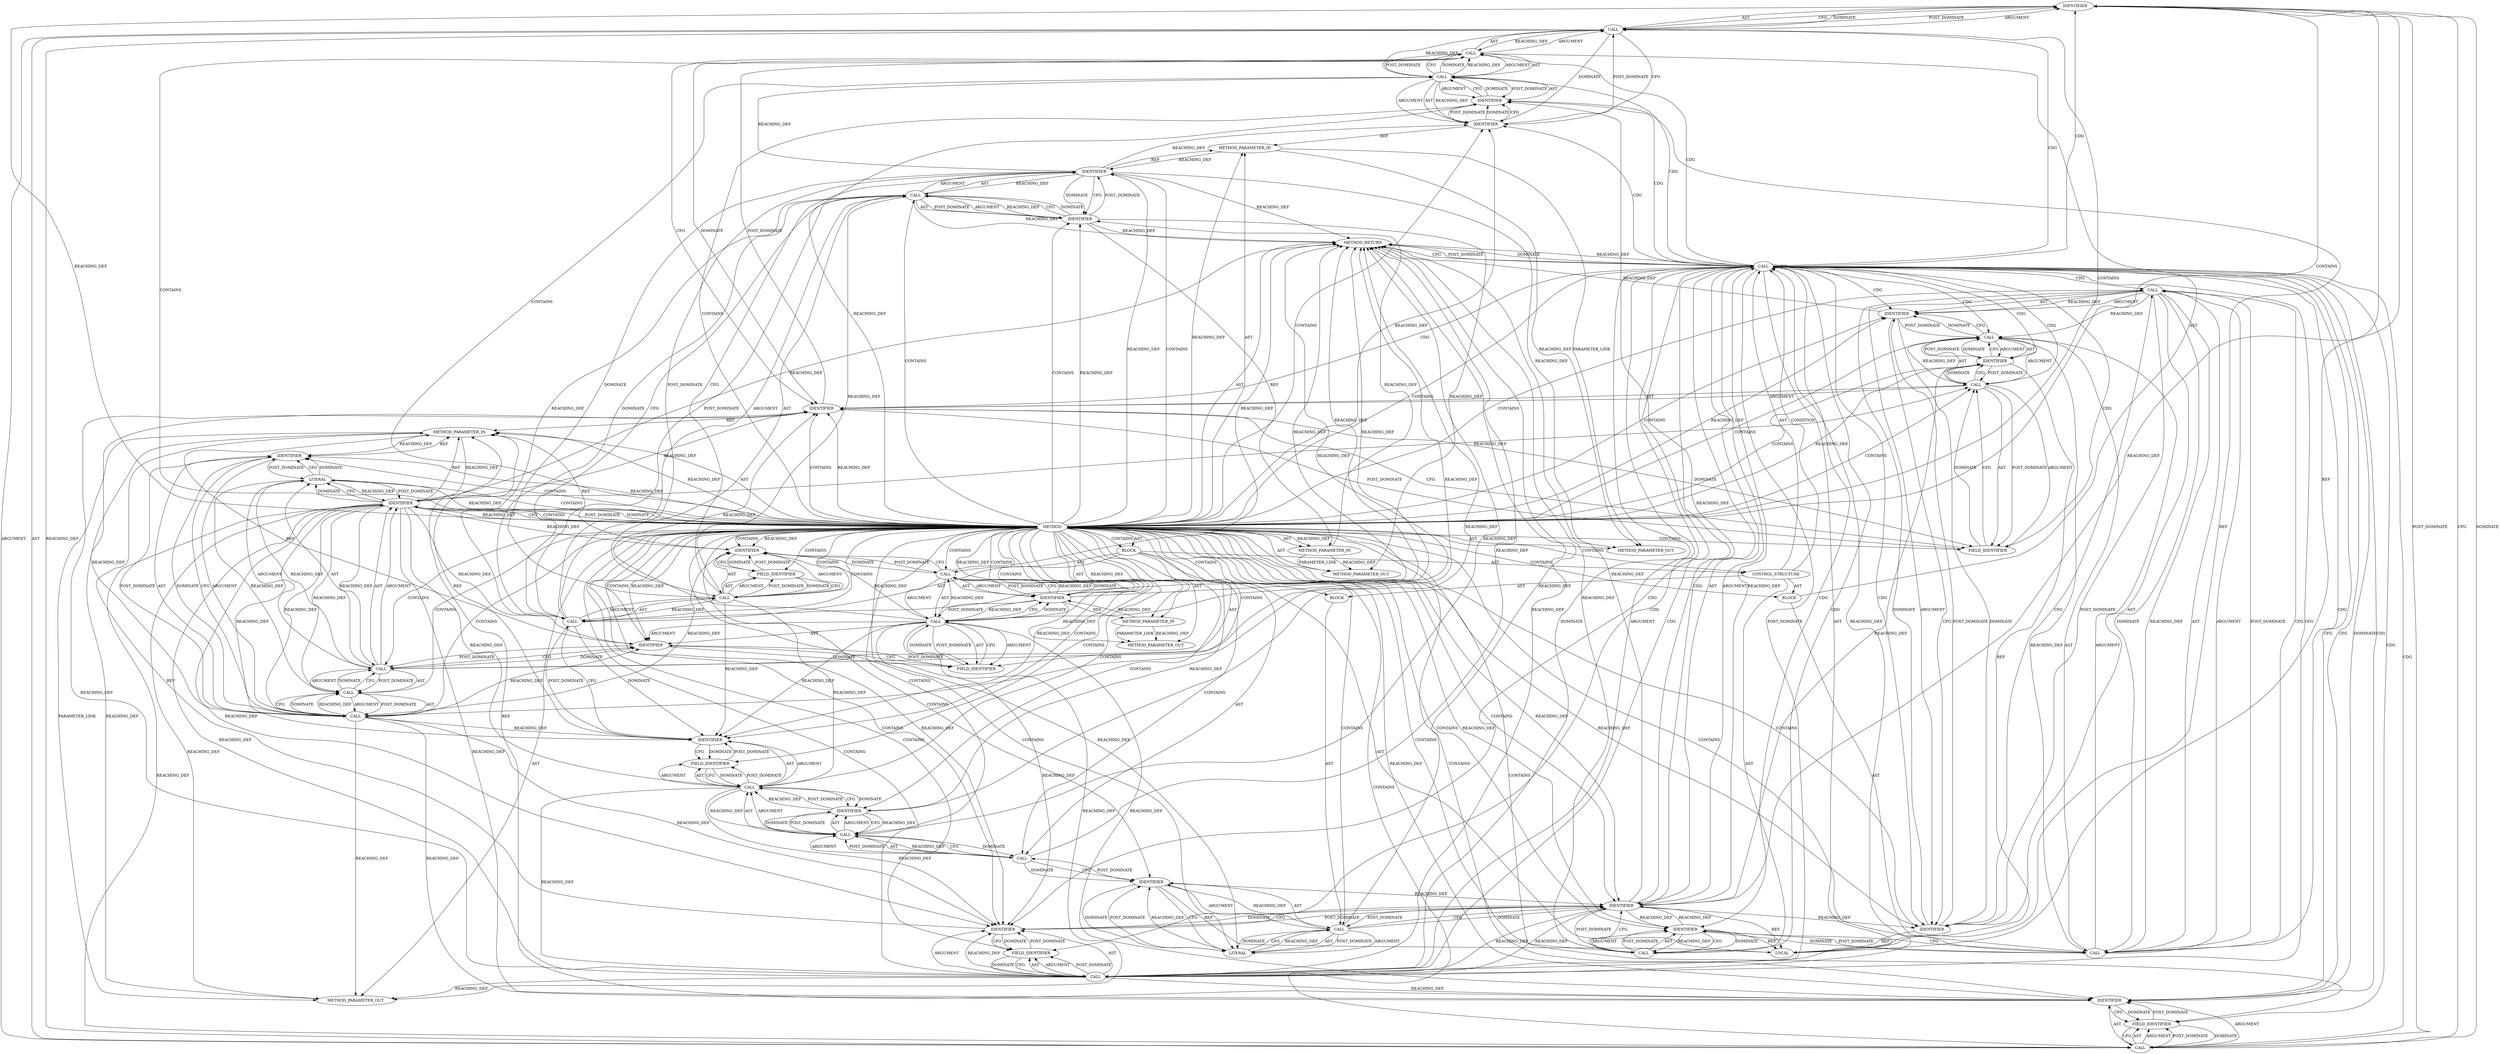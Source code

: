 digraph {
  1361 [label=IDENTIFIER ORDER=2 ARGUMENT_INDEX=2 CODE="i" COLUMN_NUMBER=17 LINE_NUMBER=467 TYPE_FULL_NAME="int" NAME="i"]
  1370 [label=IDENTIFIER ORDER=2 ARGUMENT_INDEX=2 CODE="i" COLUMN_NUMBER=19 LINE_NUMBER=468 TYPE_FULL_NAME="int" NAME="i"]
  1329 [label=IDENTIFIER ORDER=2 ARGUMENT_INDEX=2 CODE="tag" COLUMN_NUMBER=17 LINE_NUMBER=463 TYPE_FULL_NAME="int" NAME="tag"]
  1372 [label=IDENTIFIER ORDER=1 ARGUMENT_INDEX=1 CODE="frame_aligns" COLUMN_NUMBER=24 LINE_NUMBER=468 TYPE_FULL_NAME="int[]" NAME="frame_aligns"]
  1332 [label=IDENTIFIER ORDER=1 ARGUMENT_INDEX=1 CODE="desc" COLUMN_NUMBER=2 LINE_NUMBER=464 TYPE_FULL_NAME="ceph_frame_desc*" NAME="desc"]
  1362 [label=CALL ORDER=2 ARGUMENT_INDEX=2 CODE="lens[i]" COLUMN_NUMBER=22 METHOD_FULL_NAME="<operator>.indirectIndexAccess" LINE_NUMBER=467 TYPE_FULL_NAME="<empty>" DISPATCH_TYPE="STATIC_DISPATCH" SIGNATURE="" NAME="<operator>.indirectIndexAccess"]
  1321 [label=LITERAL ORDER=2 ARGUMENT_INDEX=2 CODE="0" COLUMN_NUMBER=15 LINE_NUMBER=461 TYPE_FULL_NAME="int"]
  1346 [label=IDENTIFIER ORDER=1 ARGUMENT_INDEX=1 CODE="i" COLUMN_NUMBER=7 LINE_NUMBER=466 TYPE_FULL_NAME="int" NAME="i"]
  1327 [label=IDENTIFIER ORDER=1 ARGUMENT_INDEX=1 CODE="desc" COLUMN_NUMBER=2 LINE_NUMBER=463 TYPE_FULL_NAME="ceph_frame_desc*" NAME="desc"]
  1334 [label=CALL ORDER=2 ARGUMENT_INDEX=2 CODE="calc_segment_count(lens, len_cnt)" COLUMN_NUMBER=21 METHOD_FULL_NAME="calc_segment_count" LINE_NUMBER=464 TYPE_FULL_NAME="<empty>" DISPATCH_TYPE="STATIC_DISPATCH" SIGNATURE="" NAME="calc_segment_count"]
  1349 [label=IDENTIFIER ORDER=1 ARGUMENT_INDEX=1 CODE="i" COLUMN_NUMBER=14 LINE_NUMBER=466 TYPE_FULL_NAME="int" NAME="i"]
  1328 [label=FIELD_IDENTIFIER ORDER=2 ARGUMENT_INDEX=2 CODE="fd_tag" COLUMN_NUMBER=2 LINE_NUMBER=463 CANONICAL_NAME="fd_tag"]
  1337 [label=CALL ORDER=5 ARGUMENT_INDEX=-1 CODE="BUG_ON(desc->fd_seg_cnt > CEPH_FRAME_MAX_SEGMENT_COUNT)" COLUMN_NUMBER=2 METHOD_FULL_NAME="BUG_ON" LINE_NUMBER=465 TYPE_FULL_NAME="<empty>" DISPATCH_TYPE="STATIC_DISPATCH" SIGNATURE="" NAME="BUG_ON"]
  1333 [label=FIELD_IDENTIFIER ORDER=2 ARGUMENT_INDEX=2 CODE="fd_seg_cnt" COLUMN_NUMBER=2 LINE_NUMBER=464 CANONICAL_NAME="fd_seg_cnt"]
  1343 [label=CONTROL_STRUCTURE CONTROL_STRUCTURE_TYPE="FOR" ORDER=6 PARSER_TYPE_NAME="CASTForStatement" ARGUMENT_INDEX=-1 CODE="for (i = 0;i < desc->fd_seg_cnt;i++)" COLUMN_NUMBER=2 LINE_NUMBER=466]
  1335 [label=IDENTIFIER ORDER=1 ARGUMENT_INDEX=1 CODE="lens" COLUMN_NUMBER=40 LINE_NUMBER=464 TYPE_FULL_NAME="int*" NAME="lens"]
  1342 [label=IDENTIFIER ORDER=2 ARGUMENT_INDEX=2 CODE="CEPH_FRAME_MAX_SEGMENT_COUNT" COLUMN_NUMBER=28 LINE_NUMBER=465 TYPE_FULL_NAME="ANY" NAME="CEPH_FRAME_MAX_SEGMENT_COUNT"]
  13040 [label=METHOD_PARAMETER_OUT ORDER=1 CODE="struct ceph_frame_desc *desc" IS_VARIADIC=false COLUMN_NUMBER=29 LINE_NUMBER=456 TYPE_FULL_NAME="ceph_frame_desc*" EVALUATION_STRATEGY="BY_VALUE" INDEX=1 NAME="desc"]
  1324 [label=IDENTIFIER ORDER=1 ARGUMENT_INDEX=1 CODE="desc" COLUMN_NUMBER=26 LINE_NUMBER=461 TYPE_FULL_NAME="ceph_frame_desc*" NAME="desc"]
  1323 [label=CALL ORDER=1 ARGUMENT_INDEX=1 CODE="*desc" COLUMN_NUMBER=25 METHOD_FULL_NAME="<operator>.indirection" LINE_NUMBER=461 TYPE_FULL_NAME="<empty>" DISPATCH_TYPE="STATIC_DISPATCH" SIGNATURE="" NAME="<operator>.indirection"]
  1350 [label=CALL ORDER=2 ARGUMENT_INDEX=2 CODE="desc->fd_seg_cnt" COLUMN_NUMBER=18 METHOD_FULL_NAME="<operator>.indirectFieldAccess" LINE_NUMBER=466 TYPE_FULL_NAME="<empty>" DISPATCH_TYPE="STATIC_DISPATCH" SIGNATURE="" NAME="<operator>.indirectFieldAccess"]
  1322 [label=CALL ORDER=3 ARGUMENT_INDEX=3 CODE="sizeof(*desc)" COLUMN_NUMBER=18 METHOD_FULL_NAME="<operator>.sizeOf" LINE_NUMBER=461 TYPE_FULL_NAME="<empty>" DISPATCH_TYPE="STATIC_DISPATCH" SIGNATURE="" NAME="<operator>.sizeOf"]
  1331 [label=CALL ORDER=1 ARGUMENT_INDEX=1 CODE="desc->fd_seg_cnt" COLUMN_NUMBER=2 METHOD_FULL_NAME="<operator>.indirectFieldAccess" LINE_NUMBER=464 TYPE_FULL_NAME="<empty>" DISPATCH_TYPE="STATIC_DISPATCH" SIGNATURE="" NAME="<operator>.indirectFieldAccess"]
  1352 [label=FIELD_IDENTIFIER ORDER=2 ARGUMENT_INDEX=2 CODE="fd_seg_cnt" COLUMN_NUMBER=18 LINE_NUMBER=466 CANONICAL_NAME="fd_seg_cnt"]
  1312 [label=METHOD COLUMN_NUMBER=1 LINE_NUMBER=456 COLUMN_NUMBER_END=1 IS_EXTERNAL=false SIGNATURE="void init_frame_desc (ceph_frame_desc*,int,int*,int)" NAME="init_frame_desc" AST_PARENT_TYPE="TYPE_DECL" AST_PARENT_FULL_NAME="file_code_old-a282a2f-decode_preamble-525.c:<global>" ORDER=34 CODE="static void init_frame_desc(struct ceph_frame_desc *desc, int tag,
			    const int *lens, int len_cnt)
{
	int i;

	memset(desc, 0, sizeof(*desc));

	desc->fd_tag = tag;
	desc->fd_seg_cnt = calc_segment_count(lens, len_cnt);
	BUG_ON(desc->fd_seg_cnt > CEPH_FRAME_MAX_SEGMENT_COUNT);
	for (i = 0; i < desc->fd_seg_cnt; i++) {
		desc->fd_lens[i] = lens[i];
		desc->fd_aligns[i] = frame_aligns[i];
	}
}" FULL_NAME="init_frame_desc" LINE_NUMBER_END=470 FILENAME="file_code_old-a282a2f-decode_preamble-525.c"]
  1364 [label=IDENTIFIER ORDER=2 ARGUMENT_INDEX=2 CODE="i" COLUMN_NUMBER=27 LINE_NUMBER=467 TYPE_FULL_NAME="int" NAME="i"]
  1369 [label=FIELD_IDENTIFIER ORDER=2 ARGUMENT_INDEX=2 CODE="fd_aligns" COLUMN_NUMBER=3 LINE_NUMBER=468 CANONICAL_NAME="fd_aligns"]
  13041 [label=METHOD_PARAMETER_OUT ORDER=2 CODE="int tag" IS_VARIADIC=false COLUMN_NUMBER=59 LINE_NUMBER=456 TYPE_FULL_NAME="int" EVALUATION_STRATEGY="BY_VALUE" INDEX=2 NAME="tag"]
  1374 [label=METHOD_RETURN ORDER=6 CODE="RET" COLUMN_NUMBER=1 LINE_NUMBER=456 TYPE_FULL_NAME="void" EVALUATION_STRATEGY="BY_VALUE"]
  1366 [label=CALL ORDER=1 ARGUMENT_INDEX=1 CODE="desc->fd_aligns[i]" COLUMN_NUMBER=3 METHOD_FULL_NAME="<operator>.indirectIndexAccess" LINE_NUMBER=468 TYPE_FULL_NAME="<empty>" DISPATCH_TYPE="STATIC_DISPATCH" SIGNATURE="" NAME="<operator>.indirectIndexAccess"]
  1340 [label=IDENTIFIER ORDER=1 ARGUMENT_INDEX=1 CODE="desc" COLUMN_NUMBER=9 LINE_NUMBER=465 TYPE_FULL_NAME="ceph_frame_desc*" NAME="desc"]
  1344 [label=BLOCK ORDER=1 ARGUMENT_INDEX=-1 CODE="<empty>" COLUMN_NUMBER=2 LINE_NUMBER=466 TYPE_FULL_NAME="void"]
  1363 [label=IDENTIFIER ORDER=1 ARGUMENT_INDEX=1 CODE="lens" COLUMN_NUMBER=22 LINE_NUMBER=467 TYPE_FULL_NAME="int*" NAME="lens"]
  1368 [label=IDENTIFIER ORDER=1 ARGUMENT_INDEX=1 CODE="desc" COLUMN_NUMBER=3 LINE_NUMBER=468 TYPE_FULL_NAME="ceph_frame_desc*" NAME="desc"]
  1357 [label=CALL ORDER=1 ARGUMENT_INDEX=1 CODE="desc->fd_lens[i]" COLUMN_NUMBER=3 METHOD_FULL_NAME="<operator>.indirectIndexAccess" LINE_NUMBER=467 TYPE_FULL_NAME="<empty>" DISPATCH_TYPE="STATIC_DISPATCH" SIGNATURE="" NAME="<operator>.indirectIndexAccess"]
  1345 [label=CALL ORDER=1 ARGUMENT_INDEX=-1 CODE="i = 0" COLUMN_NUMBER=7 METHOD_FULL_NAME="<operator>.assignment" LINE_NUMBER=466 TYPE_FULL_NAME="<empty>" DISPATCH_TYPE="STATIC_DISPATCH" SIGNATURE="" NAME="<operator>.assignment"]
  1325 [label=CALL ORDER=3 ARGUMENT_INDEX=-1 CODE="desc->fd_tag = tag" COLUMN_NUMBER=2 METHOD_FULL_NAME="<operator>.assignment" LINE_NUMBER=463 TYPE_FULL_NAME="<empty>" DISPATCH_TYPE="STATIC_DISPATCH" SIGNATURE="" NAME="<operator>.assignment"]
  1319 [label=CALL ORDER=2 ARGUMENT_INDEX=-1 CODE="memset(desc, 0, sizeof(*desc))" COLUMN_NUMBER=2 METHOD_FULL_NAME="memset" LINE_NUMBER=461 TYPE_FULL_NAME="<empty>" DISPATCH_TYPE="STATIC_DISPATCH" SIGNATURE="" NAME="memset"]
  13043 [label=METHOD_PARAMETER_OUT ORDER=4 CODE="int len_cnt" IS_VARIADIC=false COLUMN_NUMBER=25 LINE_NUMBER=457 TYPE_FULL_NAME="int" EVALUATION_STRATEGY="BY_VALUE" INDEX=4 NAME="len_cnt"]
  1320 [label=IDENTIFIER ORDER=1 ARGUMENT_INDEX=1 CODE="desc" COLUMN_NUMBER=9 LINE_NUMBER=461 TYPE_FULL_NAME="ceph_frame_desc*" NAME="desc"]
  1314 [label=METHOD_PARAMETER_IN ORDER=2 CODE="int tag" IS_VARIADIC=false COLUMN_NUMBER=59 LINE_NUMBER=456 TYPE_FULL_NAME="int" EVALUATION_STRATEGY="BY_VALUE" INDEX=2 NAME="tag"]
  1316 [label=METHOD_PARAMETER_IN ORDER=4 CODE="int len_cnt" IS_VARIADIC=false COLUMN_NUMBER=25 LINE_NUMBER=457 TYPE_FULL_NAME="int" EVALUATION_STRATEGY="BY_VALUE" INDEX=4 NAME="len_cnt"]
  1359 [label=IDENTIFIER ORDER=1 ARGUMENT_INDEX=1 CODE="desc" COLUMN_NUMBER=3 LINE_NUMBER=467 TYPE_FULL_NAME="ceph_frame_desc*" NAME="desc"]
  1353 [label=CALL ORDER=3 ARGUMENT_INDEX=3 CODE="i++" COLUMN_NUMBER=36 METHOD_FULL_NAME="<operator>.postIncrement" LINE_NUMBER=466 TYPE_FULL_NAME="<empty>" DISPATCH_TYPE="STATIC_DISPATCH" SIGNATURE="" NAME="<operator>.postIncrement"]
  1315 [label=METHOD_PARAMETER_IN ORDER=3 CODE="const int *lens" IS_VARIADIC=false COLUMN_NUMBER=8 LINE_NUMBER=457 TYPE_FULL_NAME="int*" EVALUATION_STRATEGY="BY_VALUE" INDEX=3 NAME="lens"]
  1354 [label=IDENTIFIER ORDER=1 ARGUMENT_INDEX=1 CODE="i" COLUMN_NUMBER=36 LINE_NUMBER=466 TYPE_FULL_NAME="int" NAME="i"]
  1373 [label=IDENTIFIER ORDER=2 ARGUMENT_INDEX=2 CODE="i" COLUMN_NUMBER=37 LINE_NUMBER=468 TYPE_FULL_NAME="int" NAME="i"]
  1348 [label=CALL ORDER=2 ARGUMENT_INDEX=2 CODE="i < desc->fd_seg_cnt" COLUMN_NUMBER=14 METHOD_FULL_NAME="<operator>.lessThan" LINE_NUMBER=466 TYPE_FULL_NAME="<empty>" DISPATCH_TYPE="STATIC_DISPATCH" SIGNATURE="" NAME="<operator>.lessThan"]
  1339 [label=CALL ORDER=1 ARGUMENT_INDEX=1 CODE="desc->fd_seg_cnt" COLUMN_NUMBER=9 METHOD_FULL_NAME="<operator>.indirectFieldAccess" LINE_NUMBER=465 TYPE_FULL_NAME="<empty>" DISPATCH_TYPE="STATIC_DISPATCH" SIGNATURE="" NAME="<operator>.indirectFieldAccess"]
  1360 [label=FIELD_IDENTIFIER ORDER=2 ARGUMENT_INDEX=2 CODE="fd_lens" COLUMN_NUMBER=3 LINE_NUMBER=467 CANONICAL_NAME="fd_lens"]
  1355 [label=BLOCK ORDER=4 ARGUMENT_INDEX=4 CODE="{
		desc->fd_lens[i] = lens[i];
		desc->fd_aligns[i] = frame_aligns[i];
	}" COLUMN_NUMBER=41 LINE_NUMBER=466 TYPE_FULL_NAME="void"]
  1318 [label=LOCAL ORDER=1 CODE="int i" COLUMN_NUMBER=6 LINE_NUMBER=459 TYPE_FULL_NAME="int" NAME="i"]
  1365 [label=CALL ORDER=2 ARGUMENT_INDEX=-1 CODE="desc->fd_aligns[i] = frame_aligns[i]" COLUMN_NUMBER=3 METHOD_FULL_NAME="<operator>.assignment" LINE_NUMBER=468 TYPE_FULL_NAME="<empty>" DISPATCH_TYPE="STATIC_DISPATCH" SIGNATURE="" NAME="<operator>.assignment"]
  1330 [label=CALL ORDER=4 ARGUMENT_INDEX=-1 CODE="desc->fd_seg_cnt = calc_segment_count(lens, len_cnt)" COLUMN_NUMBER=2 METHOD_FULL_NAME="<operator>.assignment" LINE_NUMBER=464 TYPE_FULL_NAME="<empty>" DISPATCH_TYPE="STATIC_DISPATCH" SIGNATURE="" NAME="<operator>.assignment"]
  1326 [label=CALL ORDER=1 ARGUMENT_INDEX=1 CODE="desc->fd_tag" COLUMN_NUMBER=2 METHOD_FULL_NAME="<operator>.indirectFieldAccess" LINE_NUMBER=463 TYPE_FULL_NAME="<empty>" DISPATCH_TYPE="STATIC_DISPATCH" SIGNATURE="" NAME="<operator>.indirectFieldAccess"]
  1367 [label=CALL ORDER=1 ARGUMENT_INDEX=1 CODE="desc->fd_aligns" COLUMN_NUMBER=3 METHOD_FULL_NAME="<operator>.indirectFieldAccess" LINE_NUMBER=468 TYPE_FULL_NAME="<empty>" DISPATCH_TYPE="STATIC_DISPATCH" SIGNATURE="" NAME="<operator>.indirectFieldAccess"]
  1341 [label=FIELD_IDENTIFIER ORDER=2 ARGUMENT_INDEX=2 CODE="fd_seg_cnt" COLUMN_NUMBER=9 LINE_NUMBER=465 CANONICAL_NAME="fd_seg_cnt"]
  1347 [label=LITERAL ORDER=2 ARGUMENT_INDEX=2 CODE="0" COLUMN_NUMBER=11 LINE_NUMBER=466 TYPE_FULL_NAME="int"]
  1358 [label=CALL ORDER=1 ARGUMENT_INDEX=1 CODE="desc->fd_lens" COLUMN_NUMBER=3 METHOD_FULL_NAME="<operator>.indirectFieldAccess" LINE_NUMBER=467 TYPE_FULL_NAME="<empty>" DISPATCH_TYPE="STATIC_DISPATCH" SIGNATURE="" NAME="<operator>.indirectFieldAccess"]
  1338 [label=CALL ORDER=1 ARGUMENT_INDEX=1 CODE="desc->fd_seg_cnt > CEPH_FRAME_MAX_SEGMENT_COUNT" COLUMN_NUMBER=9 METHOD_FULL_NAME="<operator>.greaterThan" LINE_NUMBER=465 TYPE_FULL_NAME="<empty>" DISPATCH_TYPE="STATIC_DISPATCH" SIGNATURE="" NAME="<operator>.greaterThan"]
  1336 [label=IDENTIFIER ORDER=2 ARGUMENT_INDEX=2 CODE="len_cnt" COLUMN_NUMBER=46 LINE_NUMBER=464 TYPE_FULL_NAME="int" NAME="len_cnt"]
  1317 [label=BLOCK ORDER=5 ARGUMENT_INDEX=-1 CODE="{
	int i;

	memset(desc, 0, sizeof(*desc));

	desc->fd_tag = tag;
	desc->fd_seg_cnt = calc_segment_count(lens, len_cnt);
	BUG_ON(desc->fd_seg_cnt > CEPH_FRAME_MAX_SEGMENT_COUNT);
	for (i = 0; i < desc->fd_seg_cnt; i++) {
		desc->fd_lens[i] = lens[i];
		desc->fd_aligns[i] = frame_aligns[i];
	}
}" COLUMN_NUMBER=1 LINE_NUMBER=458 TYPE_FULL_NAME="void"]
  1313 [label=METHOD_PARAMETER_IN ORDER=1 CODE="struct ceph_frame_desc *desc" IS_VARIADIC=false COLUMN_NUMBER=29 LINE_NUMBER=456 TYPE_FULL_NAME="ceph_frame_desc*" EVALUATION_STRATEGY="BY_VALUE" INDEX=1 NAME="desc"]
  13042 [label=METHOD_PARAMETER_OUT ORDER=3 CODE="const int *lens" IS_VARIADIC=false COLUMN_NUMBER=8 LINE_NUMBER=457 TYPE_FULL_NAME="int*" EVALUATION_STRATEGY="BY_VALUE" INDEX=3 NAME="lens"]
  1351 [label=IDENTIFIER ORDER=1 ARGUMENT_INDEX=1 CODE="desc" COLUMN_NUMBER=18 LINE_NUMBER=466 TYPE_FULL_NAME="ceph_frame_desc*" NAME="desc"]
  1371 [label=CALL ORDER=2 ARGUMENT_INDEX=2 CODE="frame_aligns[i]" COLUMN_NUMBER=24 METHOD_FULL_NAME="<operator>.indirectIndexAccess" LINE_NUMBER=468 TYPE_FULL_NAME="<empty>" DISPATCH_TYPE="STATIC_DISPATCH" SIGNATURE="" NAME="<operator>.indirectIndexAccess"]
  1356 [label=CALL ORDER=1 ARGUMENT_INDEX=-1 CODE="desc->fd_lens[i] = lens[i]" COLUMN_NUMBER=3 METHOD_FULL_NAME="<operator>.assignment" LINE_NUMBER=467 TYPE_FULL_NAME="<empty>" DISPATCH_TYPE="STATIC_DISPATCH" SIGNATURE="" NAME="<operator>.assignment"]
  1362 -> 1364 [label=POST_DOMINATE ]
  1359 -> 1360 [label=CFG ]
  1326 -> 1368 [label=REACHING_DEF VARIABLE="desc->fd_tag"]
  1312 -> 1372 [label=REACHING_DEF VARIABLE=""]
  1365 -> 1366 [label=AST ]
  1353 -> 1374 [label=REACHING_DEF VARIABLE="i++"]
  1339 -> 1341 [label=POST_DOMINATE ]
  1312 -> 1350 [label=CONTAINS ]
  1356 -> 1362 [label=POST_DOMINATE ]
  1312 -> 1324 [label=REACHING_DEF VARIABLE=""]
  1338 -> 1342 [label=POST_DOMINATE ]
  1324 -> 1321 [label=POST_DOMINATE ]
  1312 -> 13040 [label=AST ]
  1323 -> 1322 [label=CFG ]
  1331 -> 1335 [label=CFG ]
  1326 -> 1332 [label=REACHING_DEF VARIABLE="desc->fd_tag"]
  1312 -> 1321 [label=CONTAINS ]
  1312 -> 1325 [label=CONTAINS ]
  1312 -> 1342 [label=REACHING_DEF VARIABLE=""]
  1373 -> 1371 [label=DOMINATE ]
  1364 -> 1362 [label=CFG ]
  1365 -> 1371 [label=AST ]
  1335 -> 1331 [label=POST_DOMINATE ]
  1312 -> 1342 [label=CONTAINS ]
  1350 -> 1349 [label=REACHING_DEF VARIABLE="desc->fd_seg_cnt"]
  1350 -> 1348 [label=REACHING_DEF VARIABLE="desc->fd_seg_cnt"]
  1357 -> 1361 [label=POST_DOMINATE ]
  1320 -> 1339 [label=REACHING_DEF VARIABLE="desc"]
  1312 -> 1332 [label=CONTAINS ]
  1348 -> 1357 [label=CDG ]
  1312 -> 1364 [label=REACHING_DEF VARIABLE=""]
  1343 -> 1348 [label=CONDITION ]
  1312 -> 1335 [label=REACHING_DEF VARIABLE=""]
  1325 -> 1329 [label=POST_DOMINATE ]
  1312 -> 1317 [label=CONTAINS ]
  1312 -> 1354 [label=REACHING_DEF VARIABLE=""]
  1339 -> 1340 [label=AST ]
  1350 -> 1374 [label=REACHING_DEF VARIABLE="desc->fd_seg_cnt"]
  1348 -> 1374 [label=DOMINATE ]
  1317 -> 1337 [label=AST ]
  1373 -> 1318 [label=REF ]
  1346 -> 1347 [label=CFG ]
  1312 -> 1340 [label=REACHING_DEF VARIABLE=""]
  1343 -> 1355 [label=AST ]
  1365 -> 1354 [label=CFG ]
  1354 -> 1365 [label=POST_DOMINATE ]
  1338 -> 1342 [label=AST ]
  1326 -> 1328 [label=POST_DOMINATE ]
  1345 -> 1346 [label=AST ]
  1330 -> 1334 [label=AST ]
  1331 -> 1332 [label=ARGUMENT ]
  1363 -> 1315 [label=REF ]
  1353 -> 1354 [label=ARGUMENT ]
  1312 -> 1366 [label=CONTAINS ]
  1325 -> 1326 [label=ARGUMENT ]
  1334 -> 1336 [label=AST ]
  1329 -> 1326 [label=POST_DOMINATE ]
  1327 -> 1328 [label=DOMINATE ]
  1348 -> 1349 [label=CDG ]
  1333 -> 1332 [label=POST_DOMINATE ]
  1367 -> 1368 [label=AST ]
  1350 -> 1348 [label=CFG ]
  1371 -> 1372 [label=REACHING_DEF VARIABLE="frame_aligns[i]"]
  1353 -> 1354 [label=POST_DOMINATE ]
  1342 -> 1339 [label=REACHING_DEF VARIABLE="CEPH_FRAME_MAX_SEGMENT_COUNT"]
  1331 -> 1332 [label=AST ]
  1374 -> 1348 [label=POST_DOMINATE ]
  1319 -> 1327 [label=CFG ]
  1350 -> 1348 [label=DOMINATE ]
  1346 -> 1318 [label=REF ]
  1337 -> 1346 [label=DOMINATE ]
  1322 -> 1323 [label=AST ]
  1348 -> 1369 [label=CDG ]
  1367 -> 1369 [label=ARGUMENT ]
  1312 -> 1372 [label=CONTAINS ]
  1346 -> 1345 [label=REACHING_DEF VARIABLE="i"]
  1354 -> 1353 [label=REACHING_DEF VARIABLE="i"]
  1312 -> 1365 [label=CONTAINS ]
  1345 -> 1346 [label=ARGUMENT ]
  1348 -> 1359 [label=CFG ]
  1348 -> 1359 [label=CFG ]
  1337 -> 1338 [label=ARGUMENT ]
  1348 -> 1368 [label=CDG ]
  1337 -> 1338 [label=POST_DOMINATE ]
  1312 -> 13043 [label=AST ]
  1319 -> 1374 [label=REACHING_DEF VARIABLE="memset(desc, 0, sizeof(*desc))"]
  1356 -> 1362 [label=ARGUMENT ]
  1342 -> 1338 [label=CFG ]
  1363 -> 1364 [label=DOMINATE ]
  1312 -> 1356 [label=CONTAINS ]
  1349 -> 1345 [label=POST_DOMINATE ]
  1368 -> 1313 [label=REF ]
  1312 -> 1361 [label=REACHING_DEF VARIABLE=""]
  1323 -> 1322 [label=DOMINATE ]
  1312 -> 1354 [label=CONTAINS ]
  1368 -> 1369 [label=CFG ]
  1371 -> 1372 [label=ARGUMENT ]
  1335 -> 1374 [label=REACHING_DEF VARIABLE="lens"]
  1366 -> 1370 [label=ARGUMENT ]
  1320 -> 1321 [label=DOMINATE ]
  1338 -> 1337 [label=REACHING_DEF VARIABLE="desc->fd_seg_cnt > CEPH_FRAME_MAX_SEGMENT_COUNT"]
  1362 -> 1363 [label=REACHING_DEF VARIABLE="lens[i]"]
  1320 -> 1321 [label=CFG ]
  1371 -> 1365 [label=CFG ]
  1323 -> 1324 [label=ARGUMENT ]
  1330 -> 1340 [label=CFG ]
  1350 -> 1351 [label=AST ]
  1335 -> 1362 [label=REACHING_DEF VARIABLE="lens"]
  1366 -> 1367 [label=REACHING_DEF VARIABLE="desc->fd_aligns[i]"]
  1351 -> 1313 [label=REF ]
  1363 -> 1364 [label=CFG ]
  1317 -> 1318 [label=AST ]
  1345 -> 1349 [label=DOMINATE ]
  1348 -> 1367 [label=CDG ]
  1349 -> 1350 [label=REACHING_DEF VARIABLE="i"]
  1357 -> 1361 [label=ARGUMENT ]
  1312 -> 13042 [label=AST ]
  1349 -> 1364 [label=REACHING_DEF VARIABLE="i"]
  1361 -> 1357 [label=CFG ]
  1358 -> 1360 [label=AST ]
  1336 -> 1374 [label=REACHING_DEF VARIABLE="len_cnt"]
  1373 -> 1372 [label=POST_DOMINATE ]
  1312 -> 1314 [label=REACHING_DEF VARIABLE=""]
  1331 -> 1333 [label=AST ]
  1329 -> 1374 [label=REACHING_DEF VARIABLE="tag"]
  1341 -> 1339 [label=CFG ]
  1312 -> 1341 [label=CONTAINS ]
  1329 -> 1325 [label=CFG ]
  1365 -> 1371 [label=ARGUMENT ]
  1314 -> 1329 [label=REACHING_DEF VARIABLE="tag"]
  1358 -> 1361 [label=CFG ]
  1347 -> 1346 [label=POST_DOMINATE ]
  1346 -> 1349 [label=REACHING_DEF VARIABLE="i"]
  1312 -> 1320 [label=REACHING_DEF VARIABLE=""]
  1312 -> 1349 [label=CONTAINS ]
  1371 -> 1365 [label=DOMINATE ]
  1312 -> 1357 [label=CONTAINS ]
  1327 -> 1319 [label=POST_DOMINATE ]
  1312 -> 1315 [label=REACHING_DEF VARIABLE=""]
  1312 -> 1369 [label=CONTAINS ]
  1329 -> 13041 [label=REACHING_DEF VARIABLE="tag"]
  1320 -> 1350 [label=REACHING_DEF VARIABLE="desc"]
  1312 -> 1322 [label=CONTAINS ]
  1312 -> 1334 [label=CONTAINS ]
  1312 -> 1314 [label=AST ]
  1312 -> 1360 [label=CONTAINS ]
  1312 -> 1329 [label=CONTAINS ]
  1336 -> 1334 [label=REACHING_DEF VARIABLE="len_cnt"]
  1370 -> 1366 [label=DOMINATE ]
  1327 -> 1328 [label=CFG ]
  1320 -> 1358 [label=REACHING_DEF VARIABLE="desc"]
  1356 -> 1368 [label=DOMINATE ]
  1312 -> 1323 [label=CONTAINS ]
  1330 -> 1374 [label=REACHING_DEF VARIABLE="desc->fd_seg_cnt = calc_segment_count(lens, len_cnt)"]
  1312 -> 1327 [label=REACHING_DEF VARIABLE=""]
  1340 -> 1341 [label=CFG ]
  1356 -> 1368 [label=CFG ]
  1348 -> 1359 [label=DOMINATE ]
  1312 -> 1336 [label=CONTAINS ]
  1350 -> 1368 [label=REACHING_DEF VARIABLE="desc->fd_seg_cnt"]
  1331 -> 1330 [label=REACHING_DEF VARIABLE="desc->fd_seg_cnt"]
  1331 -> 1333 [label=ARGUMENT ]
  1352 -> 1351 [label=POST_DOMINATE ]
  1348 -> 1363 [label=CDG ]
  1330 -> 1340 [label=DOMINATE ]
  1338 -> 1342 [label=ARGUMENT ]
  1334 -> 1336 [label=POST_DOMINATE ]
  1371 -> 1373 [label=AST ]
  1312 -> 1321 [label=REACHING_DEF VARIABLE=""]
  1321 -> 1319 [label=REACHING_DEF VARIABLE="0"]
  1348 -> 1374 [label=REACHING_DEF VARIABLE="i < desc->fd_seg_cnt"]
  1353 -> 1354 [label=AST ]
  1358 -> 1359 [label=ARGUMENT ]
  1355 -> 1365 [label=AST ]
  1348 -> 1351 [label=CDG ]
  1358 -> 1360 [label=ARGUMENT ]
  1316 -> 13043 [label=REACHING_DEF VARIABLE="len_cnt"]
  1320 -> 1340 [label=REACHING_DEF VARIABLE="desc"]
  1336 -> 1335 [label=POST_DOMINATE ]
  1357 -> 1358 [label=ARGUMENT ]
  1348 -> 1352 [label=CDG ]
  1312 -> 1326 [label=CONTAINS ]
  1312 -> 1352 [label=CONTAINS ]
  1339 -> 1340 [label=ARGUMENT ]
  1323 -> 1374 [label=REACHING_DEF VARIABLE="*desc"]
  1320 -> 1374 [label=REACHING_DEF VARIABLE="desc"]
  1370 -> 1366 [label=CFG ]
  1323 -> 1320 [label=REACHING_DEF VARIABLE="*desc"]
  1357 -> 1358 [label=AST ]
  1312 -> 1333 [label=CONTAINS ]
  1327 -> 1313 [label=REF ]
  1335 -> 1336 [label=DOMINATE ]
  1312 -> 1368 [label=REACHING_DEF VARIABLE=""]
  1312 -> 1337 [label=CONTAINS ]
  1313 -> 13040 [label=PARAMETER_LINK ]
  1352 -> 1350 [label=CFG ]
  1326 -> 1329 [label=CFG ]
  1312 -> 1313 [label=REACHING_DEF VARIABLE=""]
  1315 -> 1335 [label=REACHING_DEF VARIABLE="lens"]
  1372 -> 1374 [label=REACHING_DEF VARIABLE="frame_aligns"]
  1317 -> 1330 [label=AST ]
  1348 -> 1360 [label=CDG ]
  1369 -> 1367 [label=DOMINATE ]
  1348 -> 1350 [label=ARGUMENT ]
  1319 -> 1320 [label=AST ]
  1323 -> 1324 [label=AST ]
  1348 -> 1365 [label=CDG ]
  1339 -> 1342 [label=DOMINATE ]
  1351 -> 1349 [label=POST_DOMINATE ]
  1352 -> 1350 [label=DOMINATE ]
  1347 -> 1345 [label=DOMINATE ]
  1312 -> 1363 [label=CONTAINS ]
  1371 -> 1366 [label=REACHING_DEF VARIABLE="frame_aligns[i]"]
  1348 -> 1374 [label=CFG ]
  1348 -> 1366 [label=CDG ]
  1336 -> 1334 [label=CFG ]
  1362 -> 1356 [label=CFG ]
  1330 -> 1331 [label=ARGUMENT ]
  1367 -> 1368 [label=ARGUMENT ]
  1340 -> 1330 [label=POST_DOMINATE ]
  1348 -> 1350 [label=CDG ]
  1366 -> 1370 [label=AST ]
  1320 -> 1319 [label=REACHING_DEF VARIABLE="desc"]
  1336 -> 1316 [label=REF ]
  1321 -> 1324 [label=CFG ]
  1342 -> 1339 [label=POST_DOMINATE ]
  1313 -> 1320 [label=REACHING_DEF VARIABLE="desc"]
  1373 -> 1371 [label=CFG ]
  1348 -> 1356 [label=CDG ]
  1351 -> 1352 [label=DOMINATE ]
  1332 -> 1313 [label=REF ]
  1333 -> 1331 [label=DOMINATE ]
  1312 -> 1362 [label=CONTAINS ]
  1319 -> 1320 [label=ARGUMENT ]
  1332 -> 1333 [label=DOMINATE ]
  1312 -> 1317 [label=AST ]
  1366 -> 1365 [label=REACHING_DEF VARIABLE="desc->fd_aligns[i]"]
  1314 -> 13041 [label=REACHING_DEF VARIABLE="tag"]
  1341 -> 1340 [label=POST_DOMINATE ]
  1366 -> 1372 [label=DOMINATE ]
  1320 -> 1312 [label=POST_DOMINATE ]
  1349 -> 1370 [label=REACHING_DEF VARIABLE="i"]
  1355 -> 1356 [label=AST ]
  1336 -> 13043 [label=REACHING_DEF VARIABLE="len_cnt"]
  1322 -> 1319 [label=DOMINATE ]
  1350 -> 1352 [label=AST ]
  1320 -> 13040 [label=REACHING_DEF VARIABLE="desc"]
  1312 -> 1316 [label=AST ]
  1312 -> 1351 [label=CONTAINS ]
  1312 -> 1343 [label=CONTAINS ]
  1347 -> 1345 [label=CFG ]
  1362 -> 1363 [label=AST ]
  1337 -> 1374 [label=REACHING_DEF VARIABLE="BUG_ON(desc->fd_seg_cnt > CEPH_FRAME_MAX_SEGMENT_COUNT)"]
  1339 -> 1351 [label=REACHING_DEF VARIABLE="desc->fd_seg_cnt"]
  1335 -> 1363 [label=REACHING_DEF VARIABLE="lens"]
  1350 -> 1352 [label=ARGUMENT ]
  1312 -> 1348 [label=CONTAINS ]
  1326 -> 1340 [label=REACHING_DEF VARIABLE="desc->fd_tag"]
  1337 -> 1346 [label=CFG ]
  1326 -> 1351 [label=REACHING_DEF VARIABLE="desc->fd_tag"]
  1364 -> 1362 [label=DOMINATE ]
  1312 -> 1324 [label=CONTAINS ]
  1334 -> 1330 [label=REACHING_DEF VARIABLE="calc_segment_count(lens, len_cnt)"]
  1319 -> 1322 [label=POST_DOMINATE ]
  1361 -> 1357 [label=DOMINATE ]
  1312 -> 1346 [label=CONTAINS ]
  1312 -> 1330 [label=CONTAINS ]
  1330 -> 1334 [label=POST_DOMINATE ]
  1312 -> 1335 [label=CONTAINS ]
  1354 -> 1349 [label=REACHING_DEF VARIABLE="i"]
  1339 -> 1342 [label=CFG ]
  1312 -> 1319 [label=CONTAINS ]
  1348 -> 1350 [label=POST_DOMINATE ]
  1312 -> 1370 [label=REACHING_DEF VARIABLE=""]
  1312 -> 1340 [label=CONTAINS ]
  1322 -> 1323 [label=ARGUMENT ]
  1323 -> 1340 [label=REACHING_DEF VARIABLE="*desc"]
  1326 -> 13040 [label=REACHING_DEF VARIABLE="desc->fd_tag"]
  1333 -> 1331 [label=CFG ]
  1363 -> 1357 [label=POST_DOMINATE ]
  1342 -> 1338 [label=REACHING_DEF VARIABLE="CEPH_FRAME_MAX_SEGMENT_COUNT"]
  1349 -> 1373 [label=REACHING_DEF VARIABLE="i"]
  1348 -> 1354 [label=CDG ]
  1316 -> 13043 [label=PARAMETER_LINK ]
  1326 -> 1327 [label=ARGUMENT ]
  1334 -> 1330 [label=DOMINATE ]
  1345 -> 1347 [label=AST ]
  1343 -> 1353 [label=AST ]
  1332 -> 1325 [label=POST_DOMINATE ]
  1338 -> 1339 [label=AST ]
  1312 -> 1353 [label=CONTAINS ]
  1328 -> 1327 [label=POST_DOMINATE ]
  1362 -> 1363 [label=ARGUMENT ]
  1323 -> 13040 [label=REACHING_DEF VARIABLE="*desc"]
  1362 -> 1357 [label=REACHING_DEF VARIABLE="lens[i]"]
  1317 -> 1319 [label=AST ]
  1342 -> 1338 [label=DOMINATE ]
  1338 -> 1374 [label=REACHING_DEF VARIABLE="desc->fd_seg_cnt > CEPH_FRAME_MAX_SEGMENT_COUNT"]
  1335 -> 1336 [label=CFG ]
  1357 -> 1363 [label=DOMINATE ]
  1321 -> 1322 [label=REACHING_DEF VARIABLE="0"]
  1351 -> 1352 [label=CFG ]
  1322 -> 1323 [label=POST_DOMINATE ]
  1366 -> 1367 [label=AST ]
  1331 -> 1333 [label=POST_DOMINATE ]
  1312 -> 1313 [label=AST ]
  1349 -> 1361 [label=REACHING_DEF VARIABLE="i"]
  1348 -> 1359 [label=CDG ]
  1339 -> 1341 [label=ARGUMENT ]
  1324 -> 1323 [label=CFG ]
  1348 -> 1371 [label=CDG ]
  1345 -> 1347 [label=POST_DOMINATE ]
  1334 -> 1330 [label=CFG ]
  1371 -> 1373 [label=POST_DOMINATE ]
  1328 -> 1326 [label=DOMINATE ]
  1312 -> 1332 [label=REACHING_DEF VARIABLE=""]
  1362 -> 1356 [label=DOMINATE ]
  1329 -> 1325 [label=REACHING_DEF VARIABLE="tag"]
  1325 -> 1374 [label=REACHING_DEF VARIABLE="desc->fd_tag = tag"]
  1317 -> 1325 [label=AST ]
  1366 -> 1372 [label=CFG ]
  1320 -> 1332 [label=REACHING_DEF VARIABLE="desc"]
  1368 -> 1356 [label=POST_DOMINATE ]
  1343 -> 1344 [label=AST ]
  1321 -> 1320 [label=REACHING_DEF VARIABLE="0"]
  1330 -> 1331 [label=AST ]
  1346 -> 1347 [label=DOMINATE ]
  1324 -> 1313 [label=REF ]
  1312 -> 1328 [label=CONTAINS ]
  1331 -> 1339 [label=REACHING_DEF VARIABLE="desc->fd_seg_cnt"]
  1331 -> 1335 [label=DOMINATE ]
  1348 -> 1361 [label=CDG ]
  1334 -> 1331 [label=REACHING_DEF VARIABLE="calc_segment_count(lens, len_cnt)"]
  1348 -> 1373 [label=CDG ]
  1349 -> 1318 [label=REF ]
  1348 -> 1364 [label=CDG ]
  1360 -> 1358 [label=DOMINATE ]
  1360 -> 1358 [label=CFG ]
  1312 -> 1344 [label=CONTAINS ]
  1312 -> 1351 [label=REACHING_DEF VARIABLE=""]
  1342 -> 1374 [label=REACHING_DEF VARIABLE="CEPH_FRAME_MAX_SEGMENT_COUNT"]
  1312 -> 1368 [label=CONTAINS ]
  1323 -> 1351 [label=REACHING_DEF VARIABLE="*desc"]
  1349 -> 1351 [label=DOMINATE ]
  1346 -> 1337 [label=POST_DOMINATE ]
  1372 -> 1373 [label=DOMINATE ]
  1329 -> 1325 [label=DOMINATE ]
  1312 -> 1371 [label=CONTAINS ]
  1371 -> 1373 [label=ARGUMENT ]
  1334 -> 1335 [label=ARGUMENT ]
  1320 -> 1368 [label=REACHING_DEF VARIABLE="desc"]
  1334 -> 1336 [label=ARGUMENT ]
  1344 -> 1345 [label=AST ]
  1348 -> 1349 [label=AST ]
  1338 -> 1339 [label=ARGUMENT ]
  1340 -> 1341 [label=DOMINATE ]
  1326 -> 1328 [label=ARGUMENT ]
  1367 -> 1369 [label=AST ]
  1319 -> 1321 [label=AST ]
  1320 -> 1367 [label=REACHING_DEF VARIABLE="desc"]
  1353 -> 1349 [label=CFG ]
  1326 -> 1327 [label=AST ]
  1348 -> 1349 [label=ARGUMENT ]
  1354 -> 1353 [label=DOMINATE ]
  1317 -> 1343 [label=AST ]
  1350 -> 1351 [label=ARGUMENT ]
  1348 -> 1353 [label=CDG ]
  1357 -> 1363 [label=CFG ]
  1334 -> 1335 [label=AST ]
  1325 -> 1326 [label=AST ]
  1340 -> 1313 [label=REF ]
  1362 -> 1356 [label=REACHING_DEF VARIABLE="lens[i]"]
  1348 -> 1372 [label=CDG ]
  1371 -> 1365 [label=REACHING_DEF VARIABLE="frame_aligns[i]"]
  1312 -> 1363 [label=REACHING_DEF VARIABLE=""]
  1319 -> 1327 [label=DOMINATE ]
  1321 -> 1324 [label=DOMINATE ]
  1322 -> 1319 [label=CFG ]
  1348 -> 1350 [label=AST ]
  1356 -> 1362 [label=AST ]
  1354 -> 1353 [label=CFG ]
  1326 -> 1374 [label=REACHING_DEF VARIABLE="desc->fd_tag"]
  1323 -> 1324 [label=POST_DOMINATE ]
  1312 -> 1359 [label=CONTAINS ]
  1362 -> 1364 [label=AST ]
  1312 -> 1370 [label=CONTAINS ]
  1323 -> 1368 [label=REACHING_DEF VARIABLE="*desc"]
  1338 -> 1337 [label=DOMINATE ]
  1343 -> 1348 [label=AST ]
  1339 -> 1341 [label=AST ]
  1348 -> 1348 [label=CDG ]
  1316 -> 1336 [label=REACHING_DEF VARIABLE="len_cnt"]
  1357 -> 1356 [label=REACHING_DEF VARIABLE="desc->fd_lens[i]"]
  1330 -> 1334 [label=ARGUMENT ]
  1359 -> 1313 [label=REF ]
  1320 -> 1313 [label=REF ]
  1348 -> 1358 [label=CDG ]
  1345 -> 1374 [label=REACHING_DEF VARIABLE="i = 0"]
  1371 -> 1372 [label=AST ]
  1365 -> 1371 [label=POST_DOMINATE ]
  1312 -> 1320 [label=DOMINATE ]
  1335 -> 13042 [label=REACHING_DEF VARIABLE="lens"]
  1350 -> 13040 [label=REACHING_DEF VARIABLE="desc->fd_seg_cnt"]
  1312 -> 1361 [label=CONTAINS ]
  1320 -> 1322 [label=REACHING_DEF VARIABLE="desc"]
  1348 -> 1370 [label=CDG ]
  1364 -> 1363 [label=POST_DOMINATE ]
  1320 -> 1327 [label=REACHING_DEF VARIABLE="desc"]
  1361 -> 1318 [label=REF ]
  1345 -> 1349 [label=CFG ]
  1313 -> 1324 [label=REACHING_DEF VARIABLE="desc"]
  1315 -> 13042 [label=PARAMETER_LINK ]
  1361 -> 1358 [label=POST_DOMINATE ]
  1357 -> 1361 [label=AST ]
  1348 -> 1362 [label=CDG ]
  1324 -> 1323 [label=DOMINATE ]
  1313 -> 13040 [label=REACHING_DEF VARIABLE="desc"]
  1312 -> 1345 [label=CONTAINS ]
  1312 -> 1338 [label=CONTAINS ]
  1350 -> 1352 [label=POST_DOMINATE ]
  1312 -> 1320 [label=CFG ]
  1360 -> 1359 [label=POST_DOMINATE ]
  1312 -> 1315 [label=AST ]
  1357 -> 1358 [label=REACHING_DEF VARIABLE="desc->fd_lens[i]"]
  1326 -> 1359 [label=REACHING_DEF VARIABLE="desc->fd_tag"]
  1323 -> 1332 [label=REACHING_DEF VARIABLE="*desc"]
  1323 -> 1322 [label=REACHING_DEF VARIABLE="*desc"]
  1349 -> 1348 [label=REACHING_DEF VARIABLE="i"]
  1331 -> 1340 [label=REACHING_DEF VARIABLE="desc->fd_seg_cnt"]
  1319 -> 1321 [label=ARGUMENT ]
  1370 -> 1318 [label=REF ]
  1320 -> 1351 [label=REACHING_DEF VARIABLE="desc"]
  1347 -> 1346 [label=REACHING_DEF VARIABLE="0"]
  1335 -> 1334 [label=REACHING_DEF VARIABLE="lens"]
  1312 -> 1373 [label=REACHING_DEF VARIABLE=""]
  1367 -> 1369 [label=POST_DOMINATE ]
  1312 -> 1331 [label=CONTAINS ]
  1365 -> 1354 [label=DOMINATE ]
  1339 -> 1338 [label=REACHING_DEF VARIABLE="desc->fd_seg_cnt"]
  1326 -> 1329 [label=DOMINATE ]
  1312 -> 1339 [label=CONTAINS ]
  1366 -> 1367 [label=ARGUMENT ]
  1358 -> 1360 [label=POST_DOMINATE ]
  1312 -> 1349 [label=REACHING_DEF VARIABLE=""]
  1356 -> 1357 [label=ARGUMENT ]
  1372 -> 1373 [label=CFG ]
  1325 -> 1329 [label=ARGUMENT ]
  1332 -> 1333 [label=CFG ]
  1325 -> 1332 [label=CFG ]
  1312 -> 1355 [label=CONTAINS ]
  1335 -> 1315 [label=REF ]
  1358 -> 1359 [label=AST ]
  1312 -> 13041 [label=AST ]
  1366 -> 1370 [label=POST_DOMINATE ]
  1326 -> 1325 [label=REACHING_DEF VARIABLE="desc->fd_tag"]
  1365 -> 1366 [label=ARGUMENT ]
  1312 -> 1347 [label=CONTAINS ]
  1319 -> 1322 [label=AST ]
  1326 -> 1328 [label=AST ]
  1354 -> 1318 [label=REF ]
  1349 -> 1374 [label=REACHING_DEF VARIABLE="i"]
  1323 -> 1327 [label=REACHING_DEF VARIABLE="*desc"]
  1312 -> 1316 [label=REACHING_DEF VARIABLE=""]
  1325 -> 1329 [label=AST ]
  1337 -> 1338 [label=AST ]
  1338 -> 1337 [label=CFG ]
  1367 -> 1370 [label=DOMINATE ]
  1336 -> 1334 [label=DOMINATE ]
  1329 -> 1326 [label=REACHING_DEF VARIABLE="tag"]
  1372 -> 1366 [label=POST_DOMINATE ]
  1312 -> 1336 [label=REACHING_DEF VARIABLE=""]
  1312 -> 1359 [label=REACHING_DEF VARIABLE=""]
  1368 -> 1369 [label=DOMINATE ]
  1323 -> 1359 [label=REACHING_DEF VARIABLE="*desc"]
  1320 -> 1359 [label=REACHING_DEF VARIABLE="desc"]
  1364 -> 1318 [label=REF ]
  1319 -> 1322 [label=ARGUMENT ]
  1339 -> 1350 [label=REACHING_DEF VARIABLE="desc->fd_seg_cnt"]
  1312 -> 1364 [label=CONTAINS ]
  1345 -> 1347 [label=ARGUMENT ]
  1314 -> 13041 [label=PARAMETER_LINK ]
  1347 -> 1345 [label=REACHING_DEF VARIABLE="0"]
  1312 -> 1373 [label=CONTAINS ]
  1312 -> 1367 [label=CONTAINS ]
  1349 -> 1351 [label=CFG ]
  1359 -> 1360 [label=DOMINATE ]
  1369 -> 1367 [label=CFG ]
  1367 -> 1370 [label=CFG ]
  1356 -> 1357 [label=AST ]
  1370 -> 1367 [label=POST_DOMINATE ]
  1312 -> 1347 [label=REACHING_DEF VARIABLE=""]
  1312 -> 1358 [label=CONTAINS ]
  1312 -> 1327 [label=CONTAINS ]
  1349 -> 1353 [label=POST_DOMINATE ]
  1369 -> 1368 [label=POST_DOMINATE ]
  1329 -> 1314 [label=REF ]
  1334 -> 1374 [label=REACHING_DEF VARIABLE="calc_segment_count(lens, len_cnt)"]
  1341 -> 1339 [label=DOMINATE ]
  1321 -> 1320 [label=POST_DOMINATE ]
  1312 -> 1329 [label=REACHING_DEF VARIABLE=""]
  1312 -> 1320 [label=CONTAINS ]
  1350 -> 1351 [label=REACHING_DEF VARIABLE="desc->fd_seg_cnt"]
  1315 -> 13042 [label=REACHING_DEF VARIABLE="lens"]
  1325 -> 1332 [label=DOMINATE ]
  1312 -> 1374 [label=AST ]
  1358 -> 1361 [label=DOMINATE ]
  1362 -> 1364 [label=ARGUMENT ]
  1349 -> 1354 [label=REACHING_DEF VARIABLE="i"]
  1328 -> 1326 [label=CFG ]
  1350 -> 1359 [label=REACHING_DEF VARIABLE="desc->fd_seg_cnt"]
}
